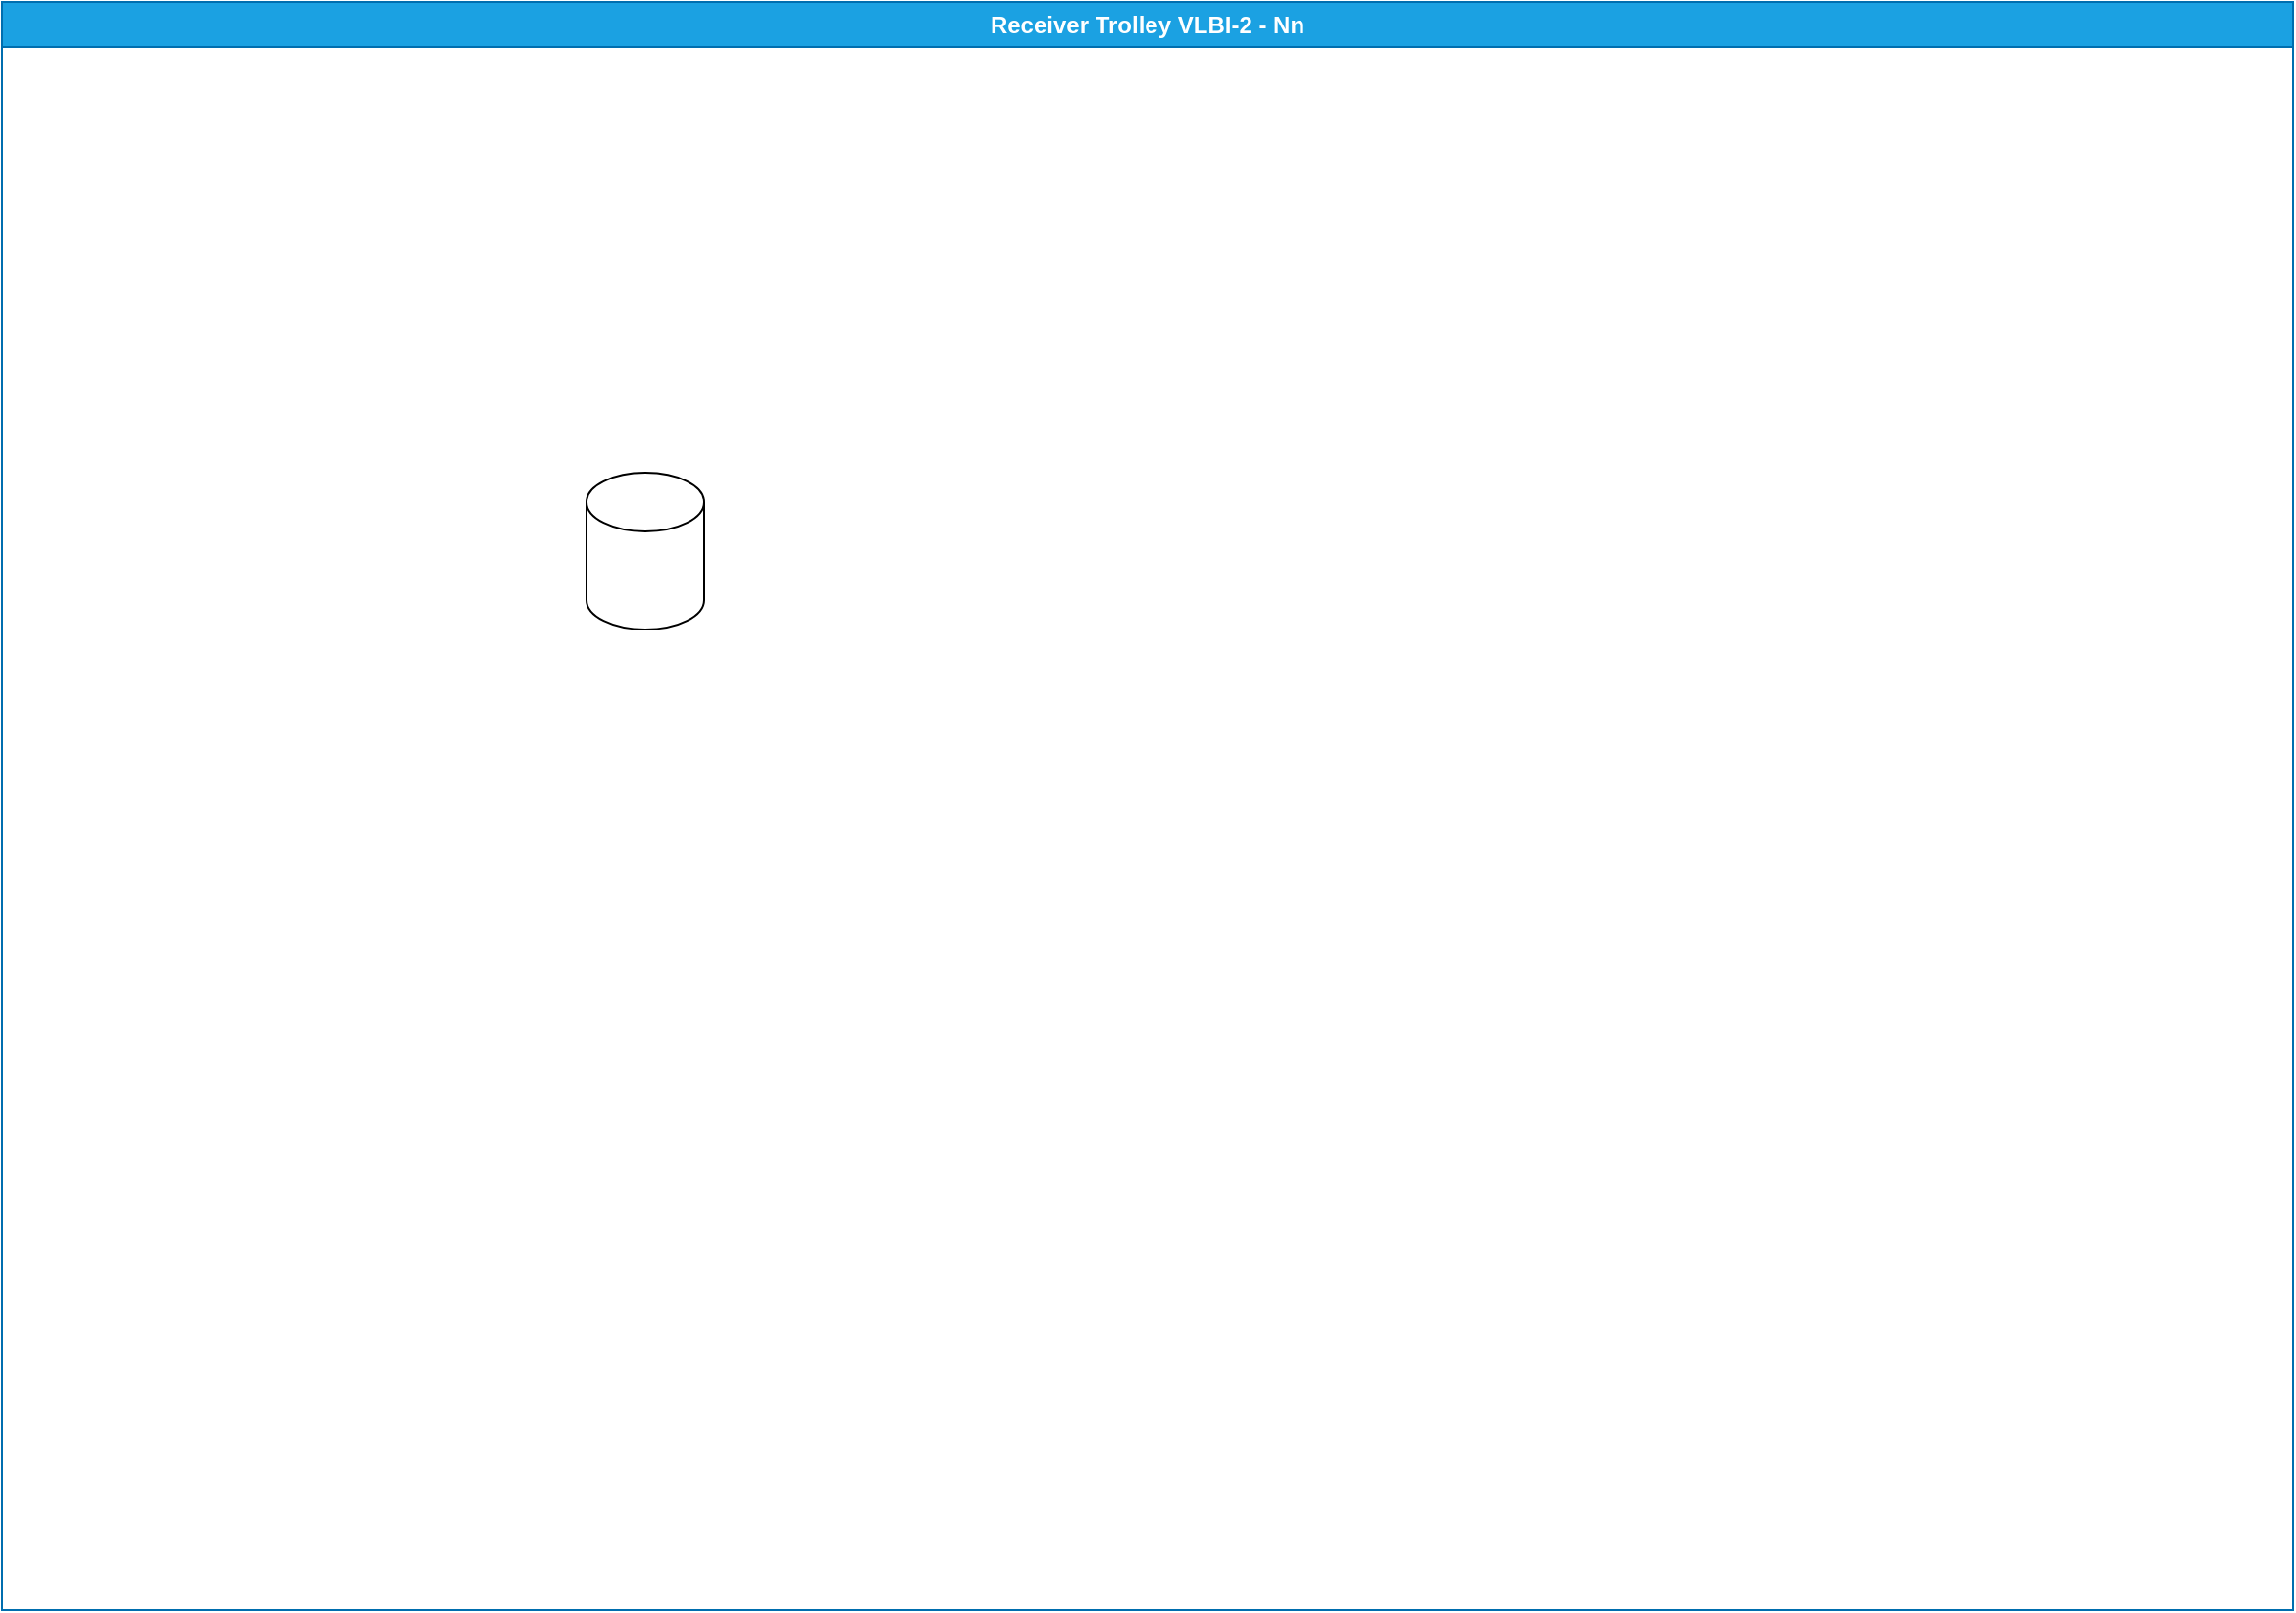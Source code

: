 <mxfile version="28.0.7">
  <diagram name="Page-1" id="cJhtfGYgtTDoqoyMAngk">
    <mxGraphModel dx="4347" dy="1114" grid="1" gridSize="10" guides="1" tooltips="1" connect="1" arrows="1" fold="1" page="1" pageScale="1" pageWidth="1169" pageHeight="827" math="0" shadow="0">
      <root>
        <mxCell id="0" />
        <mxCell id="1" parent="0" />
        <mxCell id="wAF7Ym-E5008b2_gmK03-42" value="Receiver Trolley VLBI-2 - Nn" style="swimlane;whiteSpace=wrap;html=1;fillColor=#1ba1e2;fontColor=#ffffff;strokeColor=#006EAF;" vertex="1" parent="1">
          <mxGeometry x="-2338" width="1168" height="820" as="geometry">
            <mxRectangle x="-1679" y="40" width="200" height="30" as="alternateBounds" />
          </mxGeometry>
        </mxCell>
        <mxCell id="wAF7Ym-E5008b2_gmK03-104" value="" style="shape=cylinder3;whiteSpace=wrap;html=1;boundedLbl=1;backgroundOutline=1;size=15;" vertex="1" parent="wAF7Ym-E5008b2_gmK03-42">
          <mxGeometry x="298" y="240" width="60" height="80" as="geometry" />
        </mxCell>
      </root>
    </mxGraphModel>
  </diagram>
</mxfile>
